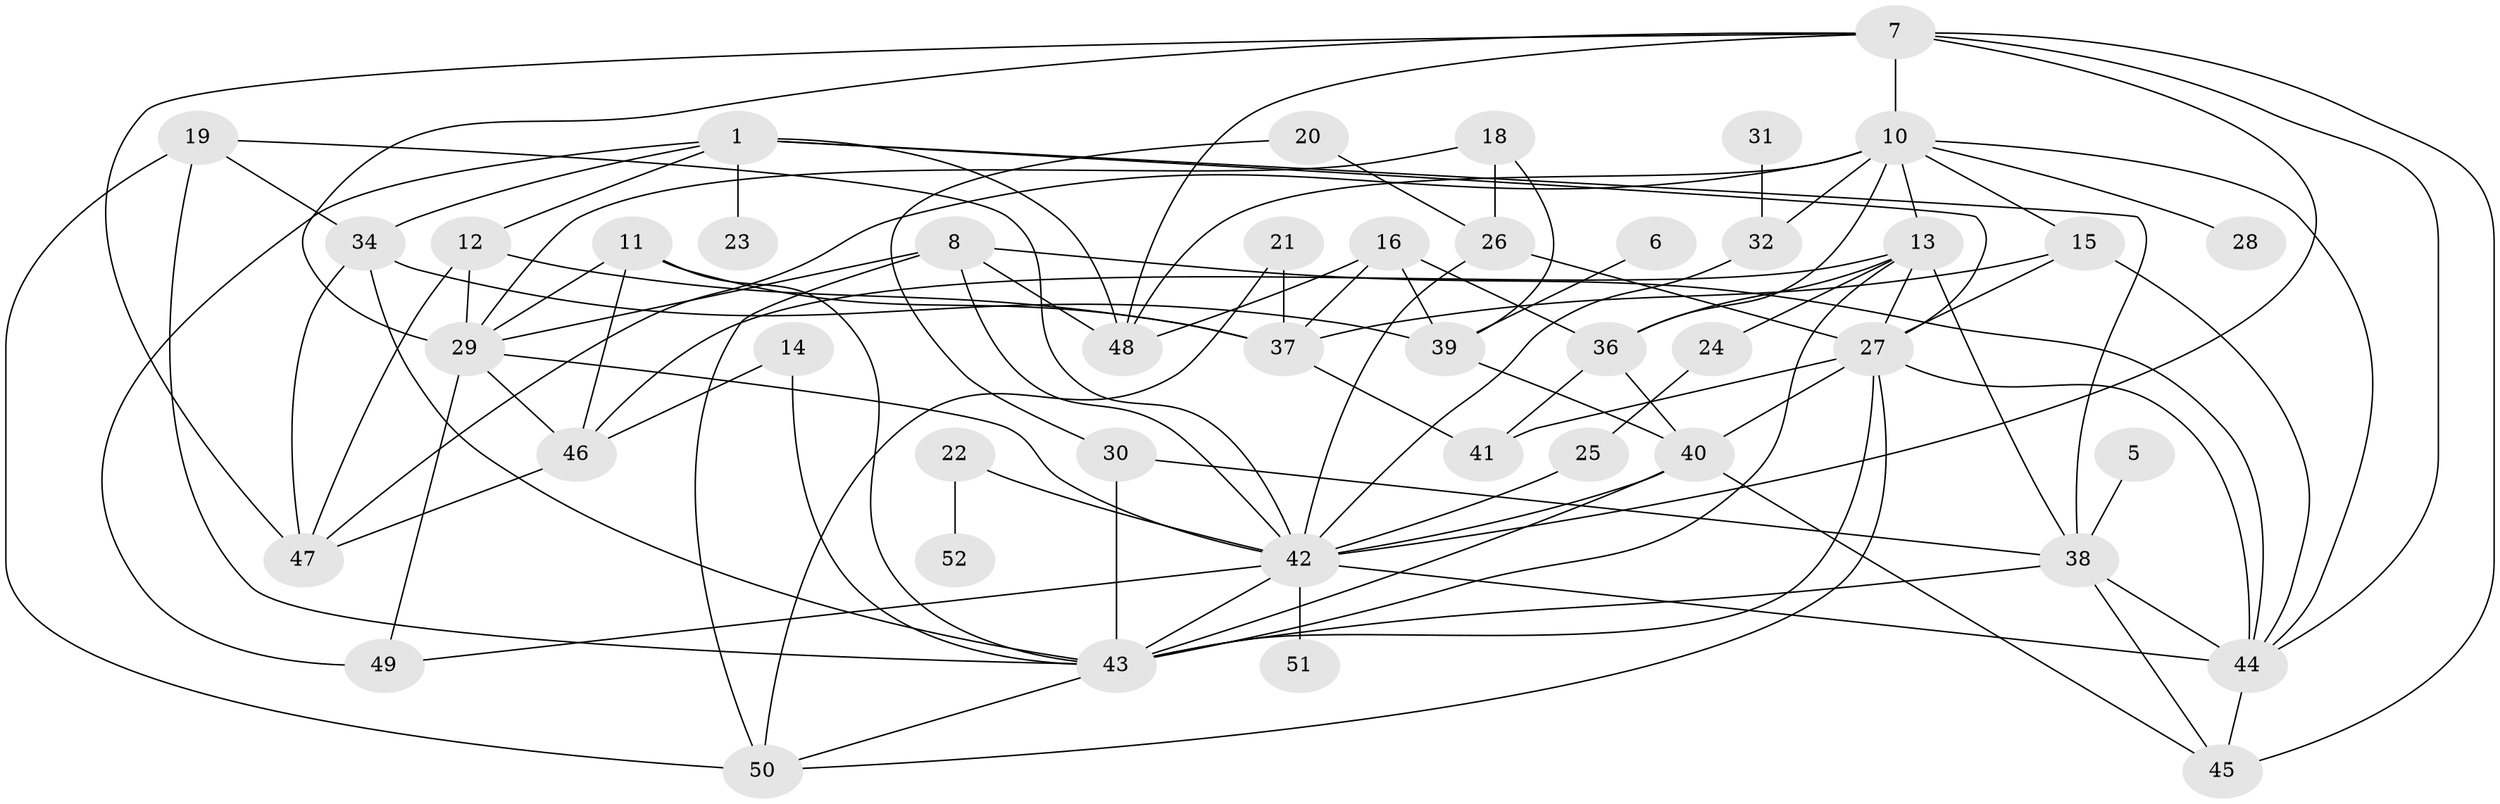 // original degree distribution, {2: 0.23300970873786409, 3: 0.1941747572815534, 4: 0.20388349514563106, 5: 0.0970873786407767, 8: 0.019417475728155338, 0: 0.05825242718446602, 6: 0.038834951456310676, 7: 0.019417475728155338, 1: 0.13592233009708737}
// Generated by graph-tools (version 1.1) at 2025/49/03/09/25 03:49:05]
// undirected, 45 vertices, 100 edges
graph export_dot {
graph [start="1"]
  node [color=gray90,style=filled];
  1;
  5;
  6;
  7;
  8;
  10;
  11;
  12;
  13;
  14;
  15;
  16;
  18;
  19;
  20;
  21;
  22;
  23;
  24;
  25;
  26;
  27;
  28;
  29;
  30;
  31;
  32;
  34;
  36;
  37;
  38;
  39;
  40;
  41;
  42;
  43;
  44;
  45;
  46;
  47;
  48;
  49;
  50;
  51;
  52;
  1 -- 12 [weight=1.0];
  1 -- 23 [weight=1.0];
  1 -- 27 [weight=1.0];
  1 -- 34 [weight=1.0];
  1 -- 38 [weight=1.0];
  1 -- 48 [weight=1.0];
  1 -- 49 [weight=1.0];
  5 -- 38 [weight=1.0];
  6 -- 39 [weight=1.0];
  7 -- 10 [weight=1.0];
  7 -- 29 [weight=1.0];
  7 -- 42 [weight=1.0];
  7 -- 44 [weight=1.0];
  7 -- 45 [weight=1.0];
  7 -- 47 [weight=1.0];
  7 -- 48 [weight=1.0];
  8 -- 29 [weight=1.0];
  8 -- 42 [weight=1.0];
  8 -- 44 [weight=1.0];
  8 -- 48 [weight=1.0];
  8 -- 50 [weight=1.0];
  10 -- 13 [weight=1.0];
  10 -- 15 [weight=1.0];
  10 -- 28 [weight=1.0];
  10 -- 32 [weight=1.0];
  10 -- 36 [weight=1.0];
  10 -- 44 [weight=1.0];
  10 -- 47 [weight=1.0];
  10 -- 48 [weight=1.0];
  11 -- 29 [weight=1.0];
  11 -- 37 [weight=1.0];
  11 -- 43 [weight=1.0];
  11 -- 46 [weight=1.0];
  12 -- 29 [weight=1.0];
  12 -- 37 [weight=1.0];
  12 -- 47 [weight=1.0];
  13 -- 24 [weight=1.0];
  13 -- 27 [weight=1.0];
  13 -- 36 [weight=1.0];
  13 -- 38 [weight=1.0];
  13 -- 43 [weight=1.0];
  13 -- 46 [weight=1.0];
  14 -- 43 [weight=1.0];
  14 -- 46 [weight=1.0];
  15 -- 27 [weight=1.0];
  15 -- 37 [weight=1.0];
  15 -- 44 [weight=1.0];
  16 -- 36 [weight=1.0];
  16 -- 37 [weight=1.0];
  16 -- 39 [weight=1.0];
  16 -- 48 [weight=1.0];
  18 -- 26 [weight=1.0];
  18 -- 29 [weight=1.0];
  18 -- 39 [weight=1.0];
  19 -- 34 [weight=1.0];
  19 -- 42 [weight=1.0];
  19 -- 43 [weight=1.0];
  19 -- 50 [weight=1.0];
  20 -- 26 [weight=1.0];
  20 -- 30 [weight=1.0];
  21 -- 37 [weight=1.0];
  21 -- 50 [weight=1.0];
  22 -- 42 [weight=1.0];
  22 -- 52 [weight=1.0];
  24 -- 25 [weight=1.0];
  25 -- 42 [weight=1.0];
  26 -- 27 [weight=1.0];
  26 -- 42 [weight=1.0];
  27 -- 40 [weight=1.0];
  27 -- 41 [weight=2.0];
  27 -- 43 [weight=1.0];
  27 -- 44 [weight=1.0];
  27 -- 50 [weight=1.0];
  29 -- 42 [weight=1.0];
  29 -- 46 [weight=1.0];
  29 -- 49 [weight=1.0];
  30 -- 38 [weight=1.0];
  30 -- 43 [weight=1.0];
  31 -- 32 [weight=1.0];
  32 -- 42 [weight=1.0];
  34 -- 39 [weight=1.0];
  34 -- 43 [weight=1.0];
  34 -- 47 [weight=1.0];
  36 -- 40 [weight=1.0];
  36 -- 41 [weight=1.0];
  37 -- 41 [weight=1.0];
  38 -- 43 [weight=1.0];
  38 -- 44 [weight=1.0];
  38 -- 45 [weight=1.0];
  39 -- 40 [weight=1.0];
  40 -- 42 [weight=1.0];
  40 -- 43 [weight=1.0];
  40 -- 45 [weight=1.0];
  42 -- 43 [weight=1.0];
  42 -- 44 [weight=1.0];
  42 -- 49 [weight=1.0];
  42 -- 51 [weight=2.0];
  43 -- 50 [weight=1.0];
  44 -- 45 [weight=1.0];
  46 -- 47 [weight=1.0];
}
